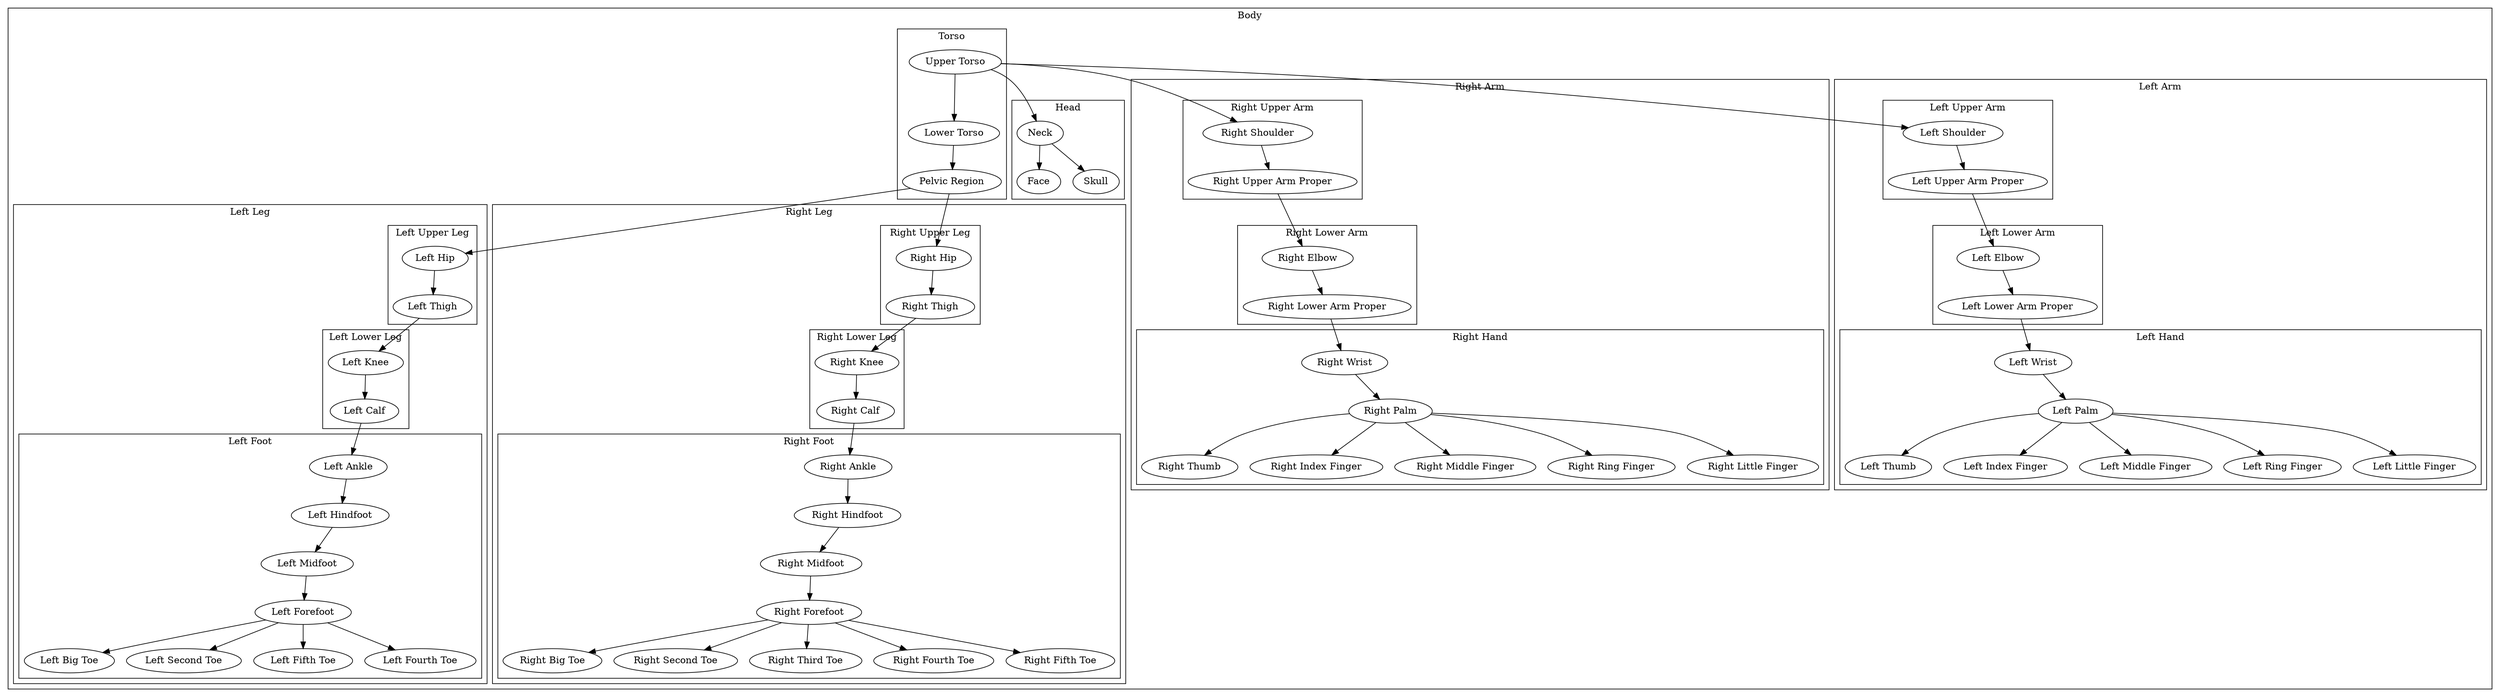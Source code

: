 digraph G {
	subgraph cluster_ROOT {
		label = "Body";
	subgraph cluster_L_LEG {
		label = "Left Leg";
	subgraph cluster_L_FOOT {
		label = "Left Foot";
		L_ANKLE [label="Left Ankle"];
		L_HINDFOOT [label="Left Hindfoot"];
		L_MIDFOOT [label="Left Midfoot"];
		L_FOREFOOT [label="Left Forefoot"];
		L_HALLUX [label="Left Big Toe"];
		L_SECOND_TOE [label="Left Second Toe"];
		L_FIFTH_TOE [label="Left Fifth Toe"];
		L_FOURTH_TOE [label="Left Fourth Toe"];
	 } 
	subgraph cluster_L_LOWER_LEG {
		label = "Left Lower Leg";
		L_KNEE [label="Left Knee"];
		L_CALF [label="Left Calf"];
	 } 
	subgraph cluster_L_UPPER_LEG {
		label = "Left Upper Leg";
		L_HIP [label="Left Hip"];
		L_THIGH [label="Left Thigh"];
	 } 
	 } 
	subgraph cluster_R_LEG {
		label = "Right Leg";
	subgraph cluster_R_FOOT {
		label = "Right Foot";
		R_ANKLE [label="Right Ankle"];
		R_HINDFOOT [label="Right Hindfoot"];
		R_MIDFOOT [label="Right Midfoot"];
		R_FOREFOOT [label="Right Forefoot"];
		R_HALLUX [label="Right Big Toe"];
		R_SECOND_TOE [label="Right Second Toe"];
		R_THIRD_TOE [label="Right Third Toe"];
		R_FOURTH_TOE [label="Right Fourth Toe"];
		R_FIFTH_TOE [label="Right Fifth Toe"];
	 } 
	subgraph cluster_R_LOWER_LEG {
		label = "Right Lower Leg";
		R_KNEE [label="Right Knee"];
		R_CALF [label="Right Calf"];
	 } 
	subgraph cluster_R_UPPER_LEG {
		label = "Right Upper Leg";
		R_HIP [label="Right Hip"];
		R_THIGH [label="Right Thigh"];
	 } 
	 } 
	subgraph cluster_HEAD {
		label = "Head";
		NECK [label="Neck"];
		VISCEROCRANIUM [label="Face"];
		NEUROCRANIUM [label="Skull"];
	 } 
	subgraph cluster_TORSO {
		label = "Torso";
		UPPER_TORSO [label="Upper Torso"];
		ABDOMEN [label="Lower Torso"];
		PELVIS [label="Pelvic Region"];
	 } 
	subgraph cluster_R_ARM {
		label = "Right Arm";
	subgraph cluster_R_HAND {
		label = "Right Hand";
		R_WRIST [label="Right Wrist"];
		R_PALM [label="Right Palm"];
		R_THUMB [label="Right Thumb"];
		R_INDEX [label="Right Index Finger"];
		R_MIDDLE [label="Right Middle Finger"];
		R_RING [label="Right Ring Finger"];
		R_LITTLE [label="Right Little Finger"];
	 } 
	subgraph cluster_R_LOWER_ARM {
		label = "Right Lower Arm";
		R_ELBOW [label="Right Elbow"];
		R_LOWER_ARM_PROPER [label="Right Lower Arm Proper"];
	 } 
	subgraph cluster_R_UPPER_ARM {
		label = "Right Upper Arm";
		R_SHOULDER [label="Right Shoulder"];
		R_UPPER_ARM_PROPER [label="Right Upper Arm Proper"];
	 } 
	 } 
	subgraph cluster_L_ARM {
		label = "Left Arm";
	subgraph cluster_L_HAND {
		label = "Left Hand";
		L_WRIST [label="Left Wrist"];
		L_PALM [label="Left Palm"];
		L_THUMB [label="Left Thumb"];
		L_INDEX [label="Left Index Finger"];
		L_MIDDLE [label="Left Middle Finger"];
		L_RING [label="Left Ring Finger"];
		L_LITTLE [label="Left Little Finger"];
	 } 
	subgraph cluster_L_LOWER_ARM {
		label = "Left Lower Arm";
		L_ELBOW [label="Left Elbow"];
		L_LOWER_ARM_PROPER [label="Left Lower Arm Proper"];
	 } 
	subgraph cluster_L_UPPER_ARM {
		label = "Left Upper Arm";
		L_SHOULDER [label="Left Shoulder"];
		L_UPPER_ARM_PROPER [label="Left Upper Arm Proper"];
	 } 
	 } 
	 } 

L_CALF -> L_ANKLE;
L_ANKLE -> L_HINDFOOT;
L_HINDFOOT -> L_MIDFOOT;
L_MIDFOOT -> L_FOREFOOT;
L_FOREFOOT -> L_HALLUX;
L_FOREFOOT -> L_SECOND_TOE;
L_FOREFOOT -> L_FIFTH_TOE;
L_FOREFOOT -> L_FOURTH_TOE;
L_THIGH -> L_KNEE;
L_KNEE -> L_CALF;
PELVIS -> L_HIP;
L_HIP -> L_THIGH;
R_CALF -> R_ANKLE;
R_ANKLE -> R_HINDFOOT;
R_HINDFOOT -> R_MIDFOOT;
R_MIDFOOT -> R_FOREFOOT;
R_FOREFOOT -> R_HALLUX;
R_FOREFOOT -> R_SECOND_TOE;
R_FOREFOOT -> R_THIRD_TOE;
R_FOREFOOT -> R_FOURTH_TOE;
R_FOREFOOT -> R_FIFTH_TOE;
R_THIGH -> R_KNEE;
R_KNEE -> R_CALF;
PELVIS -> R_HIP;
R_HIP -> R_THIGH;
UPPER_TORSO -> NECK;
NECK -> VISCEROCRANIUM;
NECK -> NEUROCRANIUM;
UPPER_TORSO -> ABDOMEN;
ABDOMEN -> PELVIS;
R_LOWER_ARM_PROPER -> R_WRIST;
R_WRIST -> R_PALM;
R_PALM -> R_THUMB;
R_PALM -> R_INDEX;
R_PALM -> R_MIDDLE;
R_PALM -> R_RING;
R_PALM -> R_LITTLE;
R_UPPER_ARM_PROPER -> R_ELBOW;
R_ELBOW -> R_LOWER_ARM_PROPER;
UPPER_TORSO -> R_SHOULDER;
R_SHOULDER -> R_UPPER_ARM_PROPER;
L_LOWER_ARM_PROPER -> L_WRIST;
L_WRIST -> L_PALM;
L_PALM -> L_THUMB;
L_PALM -> L_INDEX;
L_PALM -> L_MIDDLE;
L_PALM -> L_RING;
L_PALM -> L_LITTLE;
L_UPPER_ARM_PROPER -> L_ELBOW;
L_ELBOW -> L_LOWER_ARM_PROPER;
UPPER_TORSO -> L_SHOULDER;
L_SHOULDER -> L_UPPER_ARM_PROPER;
}
